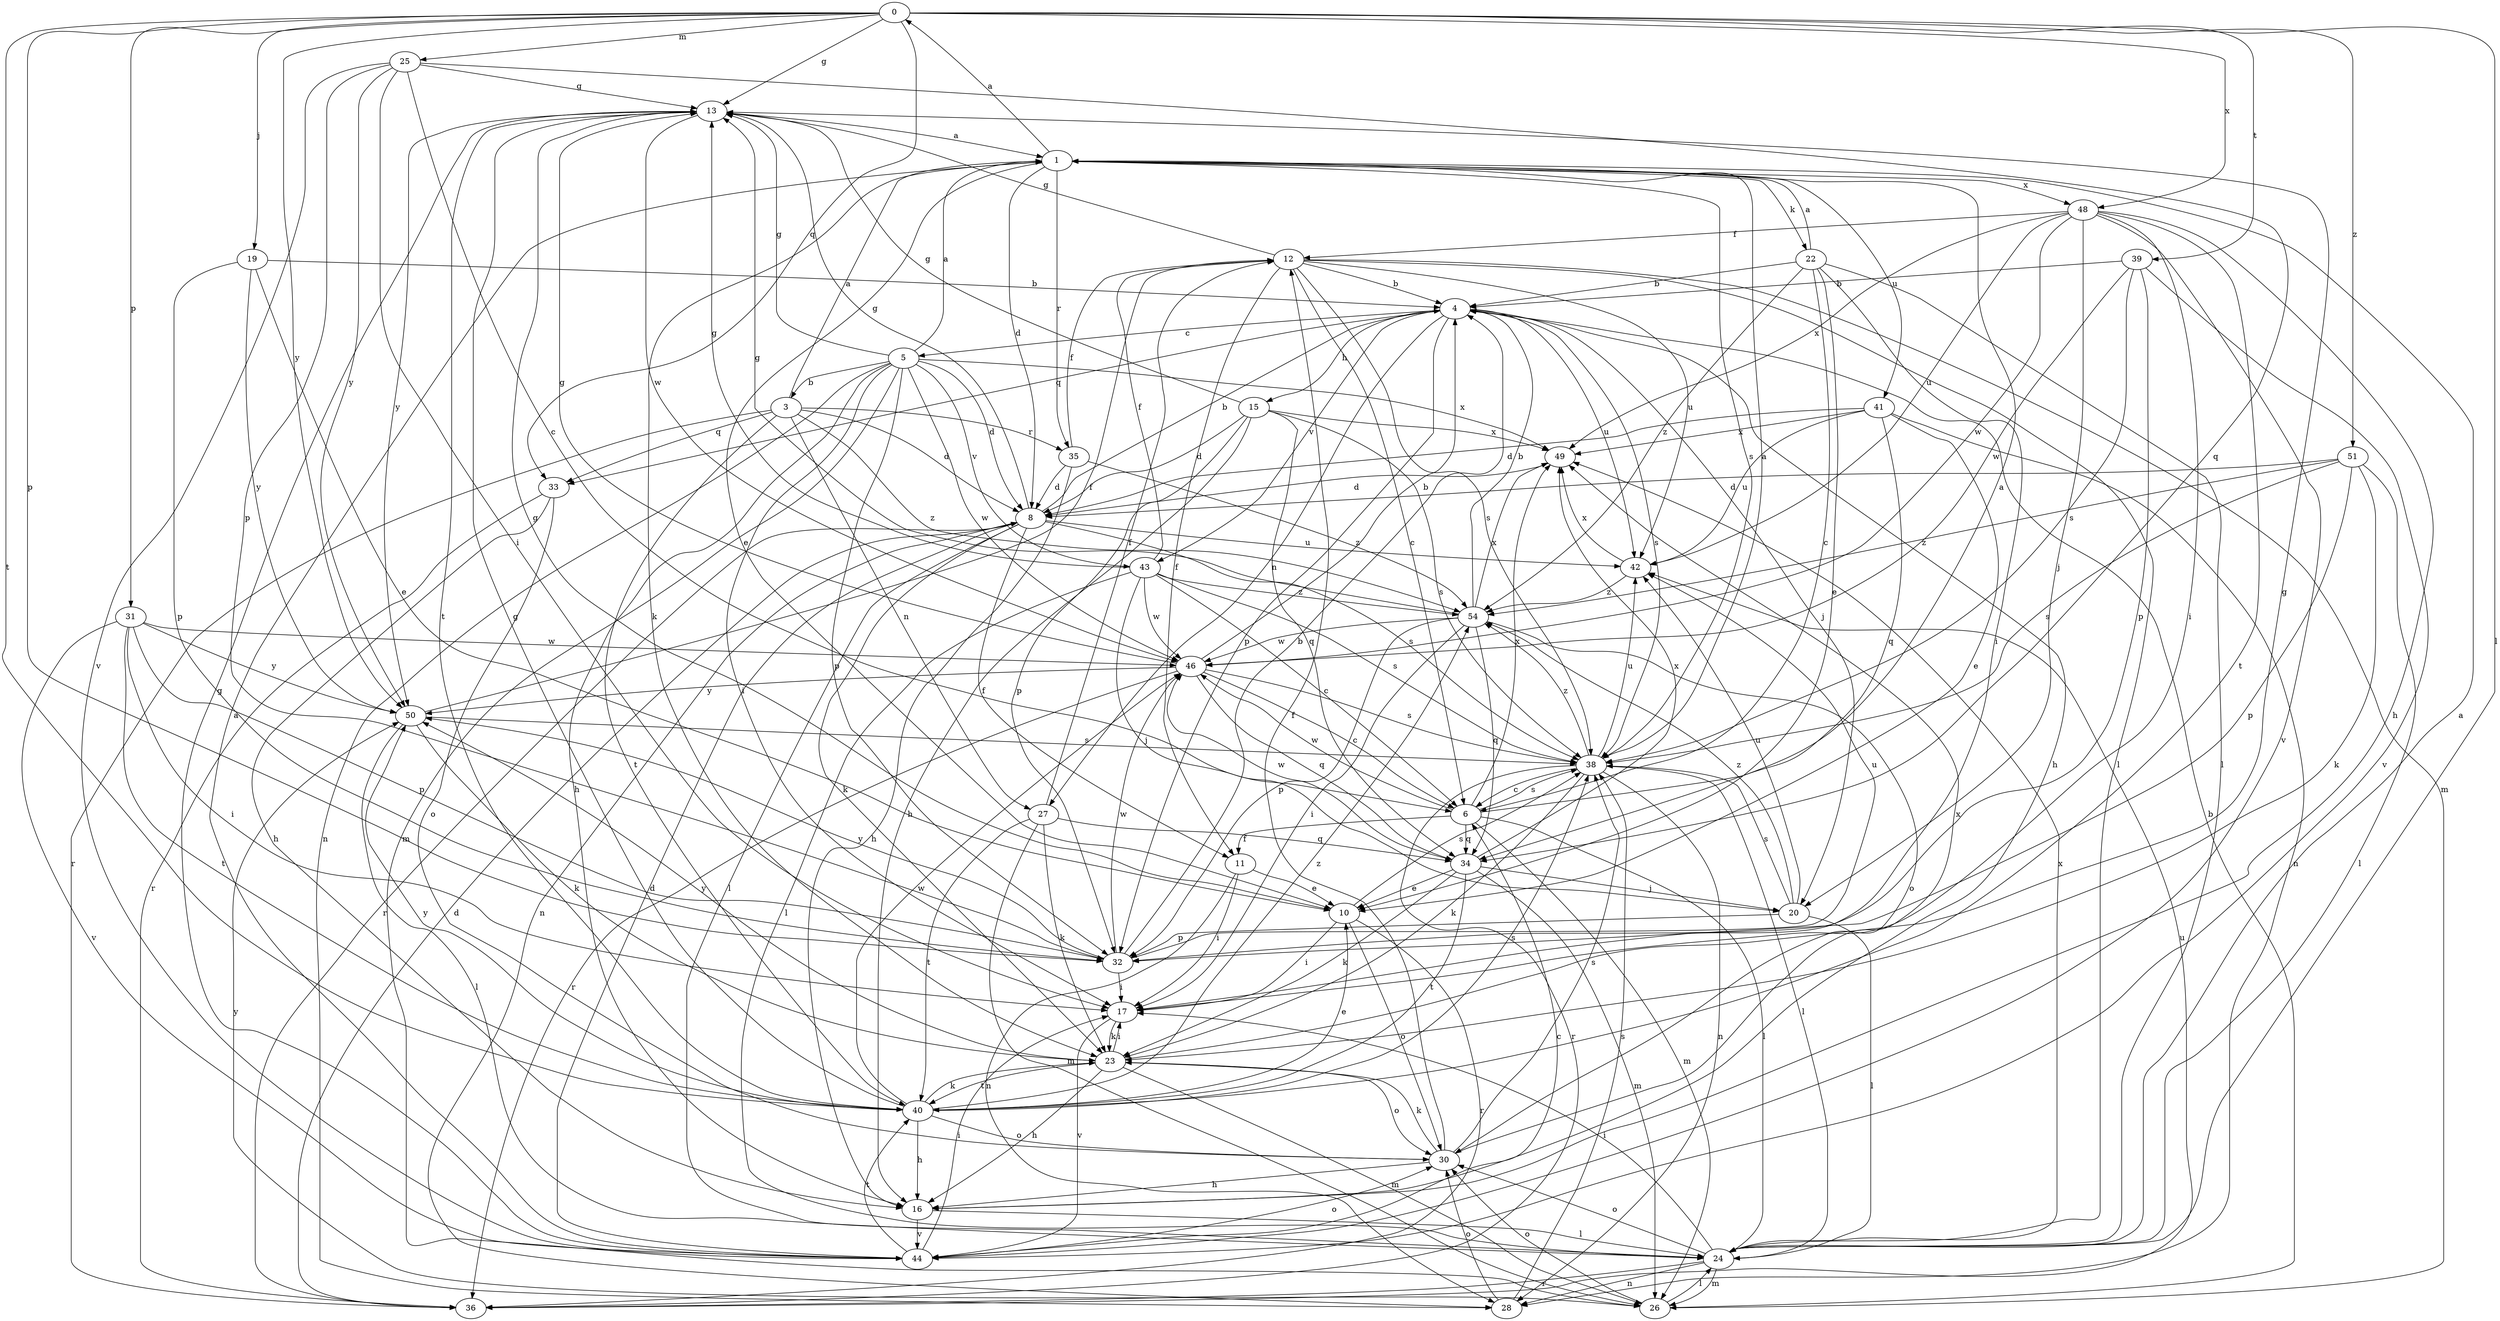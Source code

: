 strict digraph  {
0;
1;
3;
4;
5;
6;
8;
10;
11;
12;
13;
15;
16;
17;
19;
20;
22;
23;
24;
25;
26;
27;
28;
30;
31;
32;
33;
34;
35;
36;
38;
39;
40;
41;
42;
43;
44;
46;
48;
49;
50;
51;
54;
0 -> 13  [label=g];
0 -> 19  [label=j];
0 -> 24  [label=l];
0 -> 25  [label=m];
0 -> 31  [label=p];
0 -> 32  [label=p];
0 -> 33  [label=q];
0 -> 39  [label=t];
0 -> 40  [label=t];
0 -> 48  [label=x];
0 -> 50  [label=y];
0 -> 51  [label=z];
1 -> 0  [label=a];
1 -> 8  [label=d];
1 -> 10  [label=e];
1 -> 22  [label=k];
1 -> 23  [label=k];
1 -> 35  [label=r];
1 -> 38  [label=s];
1 -> 41  [label=u];
1 -> 48  [label=x];
3 -> 1  [label=a];
3 -> 8  [label=d];
3 -> 27  [label=n];
3 -> 33  [label=q];
3 -> 35  [label=r];
3 -> 36  [label=r];
3 -> 40  [label=t];
3 -> 54  [label=z];
4 -> 5  [label=c];
4 -> 15  [label=h];
4 -> 16  [label=h];
4 -> 20  [label=j];
4 -> 27  [label=n];
4 -> 32  [label=p];
4 -> 33  [label=q];
4 -> 38  [label=s];
4 -> 42  [label=u];
4 -> 43  [label=v];
5 -> 1  [label=a];
5 -> 3  [label=b];
5 -> 8  [label=d];
5 -> 13  [label=g];
5 -> 16  [label=h];
5 -> 17  [label=i];
5 -> 26  [label=m];
5 -> 28  [label=n];
5 -> 32  [label=p];
5 -> 43  [label=v];
5 -> 46  [label=w];
5 -> 49  [label=x];
6 -> 1  [label=a];
6 -> 11  [label=f];
6 -> 24  [label=l];
6 -> 26  [label=m];
6 -> 34  [label=q];
6 -> 38  [label=s];
6 -> 46  [label=w];
6 -> 49  [label=x];
8 -> 4  [label=b];
8 -> 11  [label=f];
8 -> 13  [label=g];
8 -> 23  [label=k];
8 -> 24  [label=l];
8 -> 28  [label=n];
8 -> 36  [label=r];
8 -> 38  [label=s];
8 -> 42  [label=u];
10 -> 13  [label=g];
10 -> 17  [label=i];
10 -> 30  [label=o];
10 -> 36  [label=r];
10 -> 38  [label=s];
11 -> 10  [label=e];
11 -> 17  [label=i];
11 -> 28  [label=n];
12 -> 4  [label=b];
12 -> 6  [label=c];
12 -> 11  [label=f];
12 -> 13  [label=g];
12 -> 24  [label=l];
12 -> 26  [label=m];
12 -> 38  [label=s];
12 -> 42  [label=u];
13 -> 1  [label=a];
13 -> 40  [label=t];
13 -> 46  [label=w];
13 -> 50  [label=y];
15 -> 8  [label=d];
15 -> 13  [label=g];
15 -> 16  [label=h];
15 -> 32  [label=p];
15 -> 34  [label=q];
15 -> 38  [label=s];
15 -> 49  [label=x];
16 -> 24  [label=l];
16 -> 44  [label=v];
17 -> 23  [label=k];
17 -> 44  [label=v];
19 -> 4  [label=b];
19 -> 10  [label=e];
19 -> 32  [label=p];
19 -> 50  [label=y];
20 -> 24  [label=l];
20 -> 32  [label=p];
20 -> 38  [label=s];
20 -> 42  [label=u];
20 -> 54  [label=z];
22 -> 1  [label=a];
22 -> 4  [label=b];
22 -> 6  [label=c];
22 -> 10  [label=e];
22 -> 17  [label=i];
22 -> 24  [label=l];
22 -> 54  [label=z];
23 -> 13  [label=g];
23 -> 16  [label=h];
23 -> 17  [label=i];
23 -> 26  [label=m];
23 -> 30  [label=o];
23 -> 40  [label=t];
23 -> 50  [label=y];
24 -> 1  [label=a];
24 -> 17  [label=i];
24 -> 26  [label=m];
24 -> 28  [label=n];
24 -> 30  [label=o];
24 -> 36  [label=r];
24 -> 49  [label=x];
25 -> 6  [label=c];
25 -> 13  [label=g];
25 -> 17  [label=i];
25 -> 32  [label=p];
25 -> 34  [label=q];
25 -> 44  [label=v];
25 -> 50  [label=y];
26 -> 4  [label=b];
26 -> 24  [label=l];
26 -> 30  [label=o];
26 -> 50  [label=y];
27 -> 12  [label=f];
27 -> 23  [label=k];
27 -> 26  [label=m];
27 -> 34  [label=q];
27 -> 40  [label=t];
28 -> 30  [label=o];
28 -> 38  [label=s];
30 -> 12  [label=f];
30 -> 16  [label=h];
30 -> 23  [label=k];
30 -> 38  [label=s];
30 -> 49  [label=x];
31 -> 17  [label=i];
31 -> 32  [label=p];
31 -> 40  [label=t];
31 -> 44  [label=v];
31 -> 46  [label=w];
31 -> 50  [label=y];
32 -> 4  [label=b];
32 -> 17  [label=i];
32 -> 42  [label=u];
32 -> 46  [label=w];
32 -> 50  [label=y];
33 -> 16  [label=h];
33 -> 30  [label=o];
33 -> 36  [label=r];
34 -> 10  [label=e];
34 -> 20  [label=j];
34 -> 23  [label=k];
34 -> 26  [label=m];
34 -> 40  [label=t];
34 -> 46  [label=w];
34 -> 49  [label=x];
35 -> 8  [label=d];
35 -> 12  [label=f];
35 -> 16  [label=h];
35 -> 54  [label=z];
36 -> 8  [label=d];
36 -> 42  [label=u];
38 -> 1  [label=a];
38 -> 6  [label=c];
38 -> 23  [label=k];
38 -> 24  [label=l];
38 -> 28  [label=n];
38 -> 36  [label=r];
38 -> 42  [label=u];
38 -> 54  [label=z];
39 -> 4  [label=b];
39 -> 32  [label=p];
39 -> 38  [label=s];
39 -> 44  [label=v];
39 -> 46  [label=w];
40 -> 10  [label=e];
40 -> 13  [label=g];
40 -> 16  [label=h];
40 -> 23  [label=k];
40 -> 30  [label=o];
40 -> 38  [label=s];
40 -> 46  [label=w];
40 -> 50  [label=y];
40 -> 54  [label=z];
41 -> 8  [label=d];
41 -> 10  [label=e];
41 -> 28  [label=n];
41 -> 34  [label=q];
41 -> 42  [label=u];
41 -> 49  [label=x];
42 -> 49  [label=x];
42 -> 54  [label=z];
43 -> 6  [label=c];
43 -> 12  [label=f];
43 -> 13  [label=g];
43 -> 20  [label=j];
43 -> 24  [label=l];
43 -> 38  [label=s];
43 -> 46  [label=w];
43 -> 54  [label=z];
44 -> 1  [label=a];
44 -> 6  [label=c];
44 -> 8  [label=d];
44 -> 13  [label=g];
44 -> 17  [label=i];
44 -> 30  [label=o];
44 -> 40  [label=t];
46 -> 4  [label=b];
46 -> 6  [label=c];
46 -> 13  [label=g];
46 -> 34  [label=q];
46 -> 36  [label=r];
46 -> 38  [label=s];
46 -> 50  [label=y];
48 -> 12  [label=f];
48 -> 16  [label=h];
48 -> 17  [label=i];
48 -> 20  [label=j];
48 -> 40  [label=t];
48 -> 42  [label=u];
48 -> 44  [label=v];
48 -> 46  [label=w];
48 -> 49  [label=x];
49 -> 8  [label=d];
50 -> 12  [label=f];
50 -> 23  [label=k];
50 -> 24  [label=l];
50 -> 38  [label=s];
51 -> 8  [label=d];
51 -> 23  [label=k];
51 -> 24  [label=l];
51 -> 32  [label=p];
51 -> 38  [label=s];
51 -> 54  [label=z];
54 -> 4  [label=b];
54 -> 13  [label=g];
54 -> 17  [label=i];
54 -> 30  [label=o];
54 -> 32  [label=p];
54 -> 34  [label=q];
54 -> 46  [label=w];
54 -> 49  [label=x];
}

